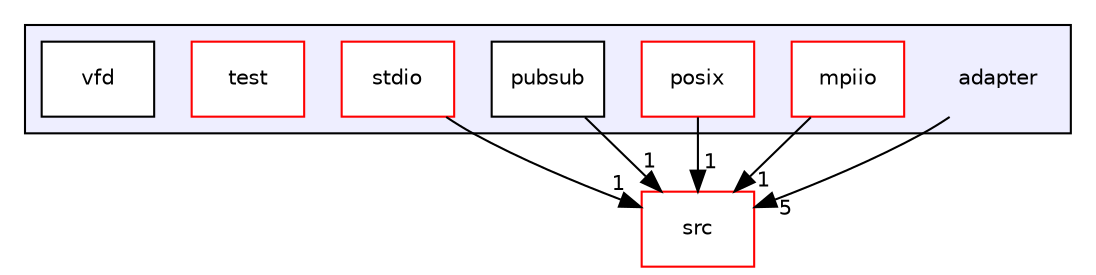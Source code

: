 digraph "/home/runner/work/hermes/hermes/adapter" {
  compound=true
  node [ fontsize="10", fontname="Helvetica"];
  edge [ labelfontsize="10", labelfontname="Helvetica"];
  subgraph clusterdir_e1e69ce930e022c3a1e6db9f4102a095 {
    graph [ bgcolor="#eeeeff", pencolor="black", label="" URL="dir_e1e69ce930e022c3a1e6db9f4102a095.html"];
    dir_e1e69ce930e022c3a1e6db9f4102a095 [shape=plaintext label="adapter"];
    dir_8c7ca881f10a70c0b3243f518e140db5 [shape=box label="mpiio" color="red" fillcolor="white" style="filled" URL="dir_8c7ca881f10a70c0b3243f518e140db5.html"];
    dir_160fe00b901dd95bf0445a1d3fd774ae [shape=box label="posix" color="red" fillcolor="white" style="filled" URL="dir_160fe00b901dd95bf0445a1d3fd774ae.html"];
    dir_ebd709b0ea22d76e01d04ab074f1a7af [shape=box label="pubsub" color="black" fillcolor="white" style="filled" URL="dir_ebd709b0ea22d76e01d04ab074f1a7af.html"];
    dir_0fea98e35d54b7e09870f4bf194ea067 [shape=box label="stdio" color="red" fillcolor="white" style="filled" URL="dir_0fea98e35d54b7e09870f4bf194ea067.html"];
    dir_c0d09e0303517e496ea8464e854efb7a [shape=box label="test" color="red" fillcolor="white" style="filled" URL="dir_c0d09e0303517e496ea8464e854efb7a.html"];
    dir_137dd42a0be2ba8e1d89a21a1a56a6ae [shape=box label="vfd" color="black" fillcolor="white" style="filled" URL="dir_137dd42a0be2ba8e1d89a21a1a56a6ae.html"];
  }
  dir_68267d1309a1af8e8297ef4c3efbcdba [shape=box label="src" fillcolor="white" style="filled" color="red" URL="dir_68267d1309a1af8e8297ef4c3efbcdba.html"];
  dir_e1e69ce930e022c3a1e6db9f4102a095->dir_68267d1309a1af8e8297ef4c3efbcdba [headlabel="5", labeldistance=1.5 headhref="dir_000000_000014.html"];
  dir_8c7ca881f10a70c0b3243f518e140db5->dir_68267d1309a1af8e8297ef4c3efbcdba [headlabel="1", labeldistance=1.5 headhref="dir_000001_000014.html"];
  dir_ebd709b0ea22d76e01d04ab074f1a7af->dir_68267d1309a1af8e8297ef4c3efbcdba [headlabel="1", labeldistance=1.5 headhref="dir_000004_000014.html"];
  dir_160fe00b901dd95bf0445a1d3fd774ae->dir_68267d1309a1af8e8297ef4c3efbcdba [headlabel="1", labeldistance=1.5 headhref="dir_000002_000014.html"];
  dir_0fea98e35d54b7e09870f4bf194ea067->dir_68267d1309a1af8e8297ef4c3efbcdba [headlabel="1", labeldistance=1.5 headhref="dir_000003_000014.html"];
}
